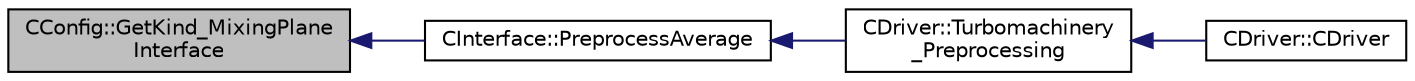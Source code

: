 digraph "CConfig::GetKind_MixingPlaneInterface"
{
  edge [fontname="Helvetica",fontsize="10",labelfontname="Helvetica",labelfontsize="10"];
  node [fontname="Helvetica",fontsize="10",shape=record];
  rankdir="LR";
  Node5108 [label="CConfig::GetKind_MixingPlane\lInterface",height=0.2,width=0.4,color="black", fillcolor="grey75", style="filled", fontcolor="black"];
  Node5108 -> Node5109 [dir="back",color="midnightblue",fontsize="10",style="solid",fontname="Helvetica"];
  Node5109 [label="CInterface::PreprocessAverage",height=0.2,width=0.4,color="black", fillcolor="white", style="filled",URL="$class_c_interface.html#afeec706802639636cbfeddbb1c7a5af5",tooltip="Transfer pre-processing for the mixing plane inteface. "];
  Node5109 -> Node5110 [dir="back",color="midnightblue",fontsize="10",style="solid",fontname="Helvetica"];
  Node5110 [label="CDriver::Turbomachinery\l_Preprocessing",height=0.2,width=0.4,color="black", fillcolor="white", style="filled",URL="$class_c_driver.html#a9189caa3851cae4f1c52d5a7a00e5b27",tooltip="Initiate value for static mesh movement such as the gridVel for the ROTATING frame. "];
  Node5110 -> Node5111 [dir="back",color="midnightblue",fontsize="10",style="solid",fontname="Helvetica"];
  Node5111 [label="CDriver::CDriver",height=0.2,width=0.4,color="black", fillcolor="white", style="filled",URL="$class_c_driver.html#a3fca4a013a6efa9bbb38fe78a86b5f3d",tooltip="Constructor of the class. "];
}
